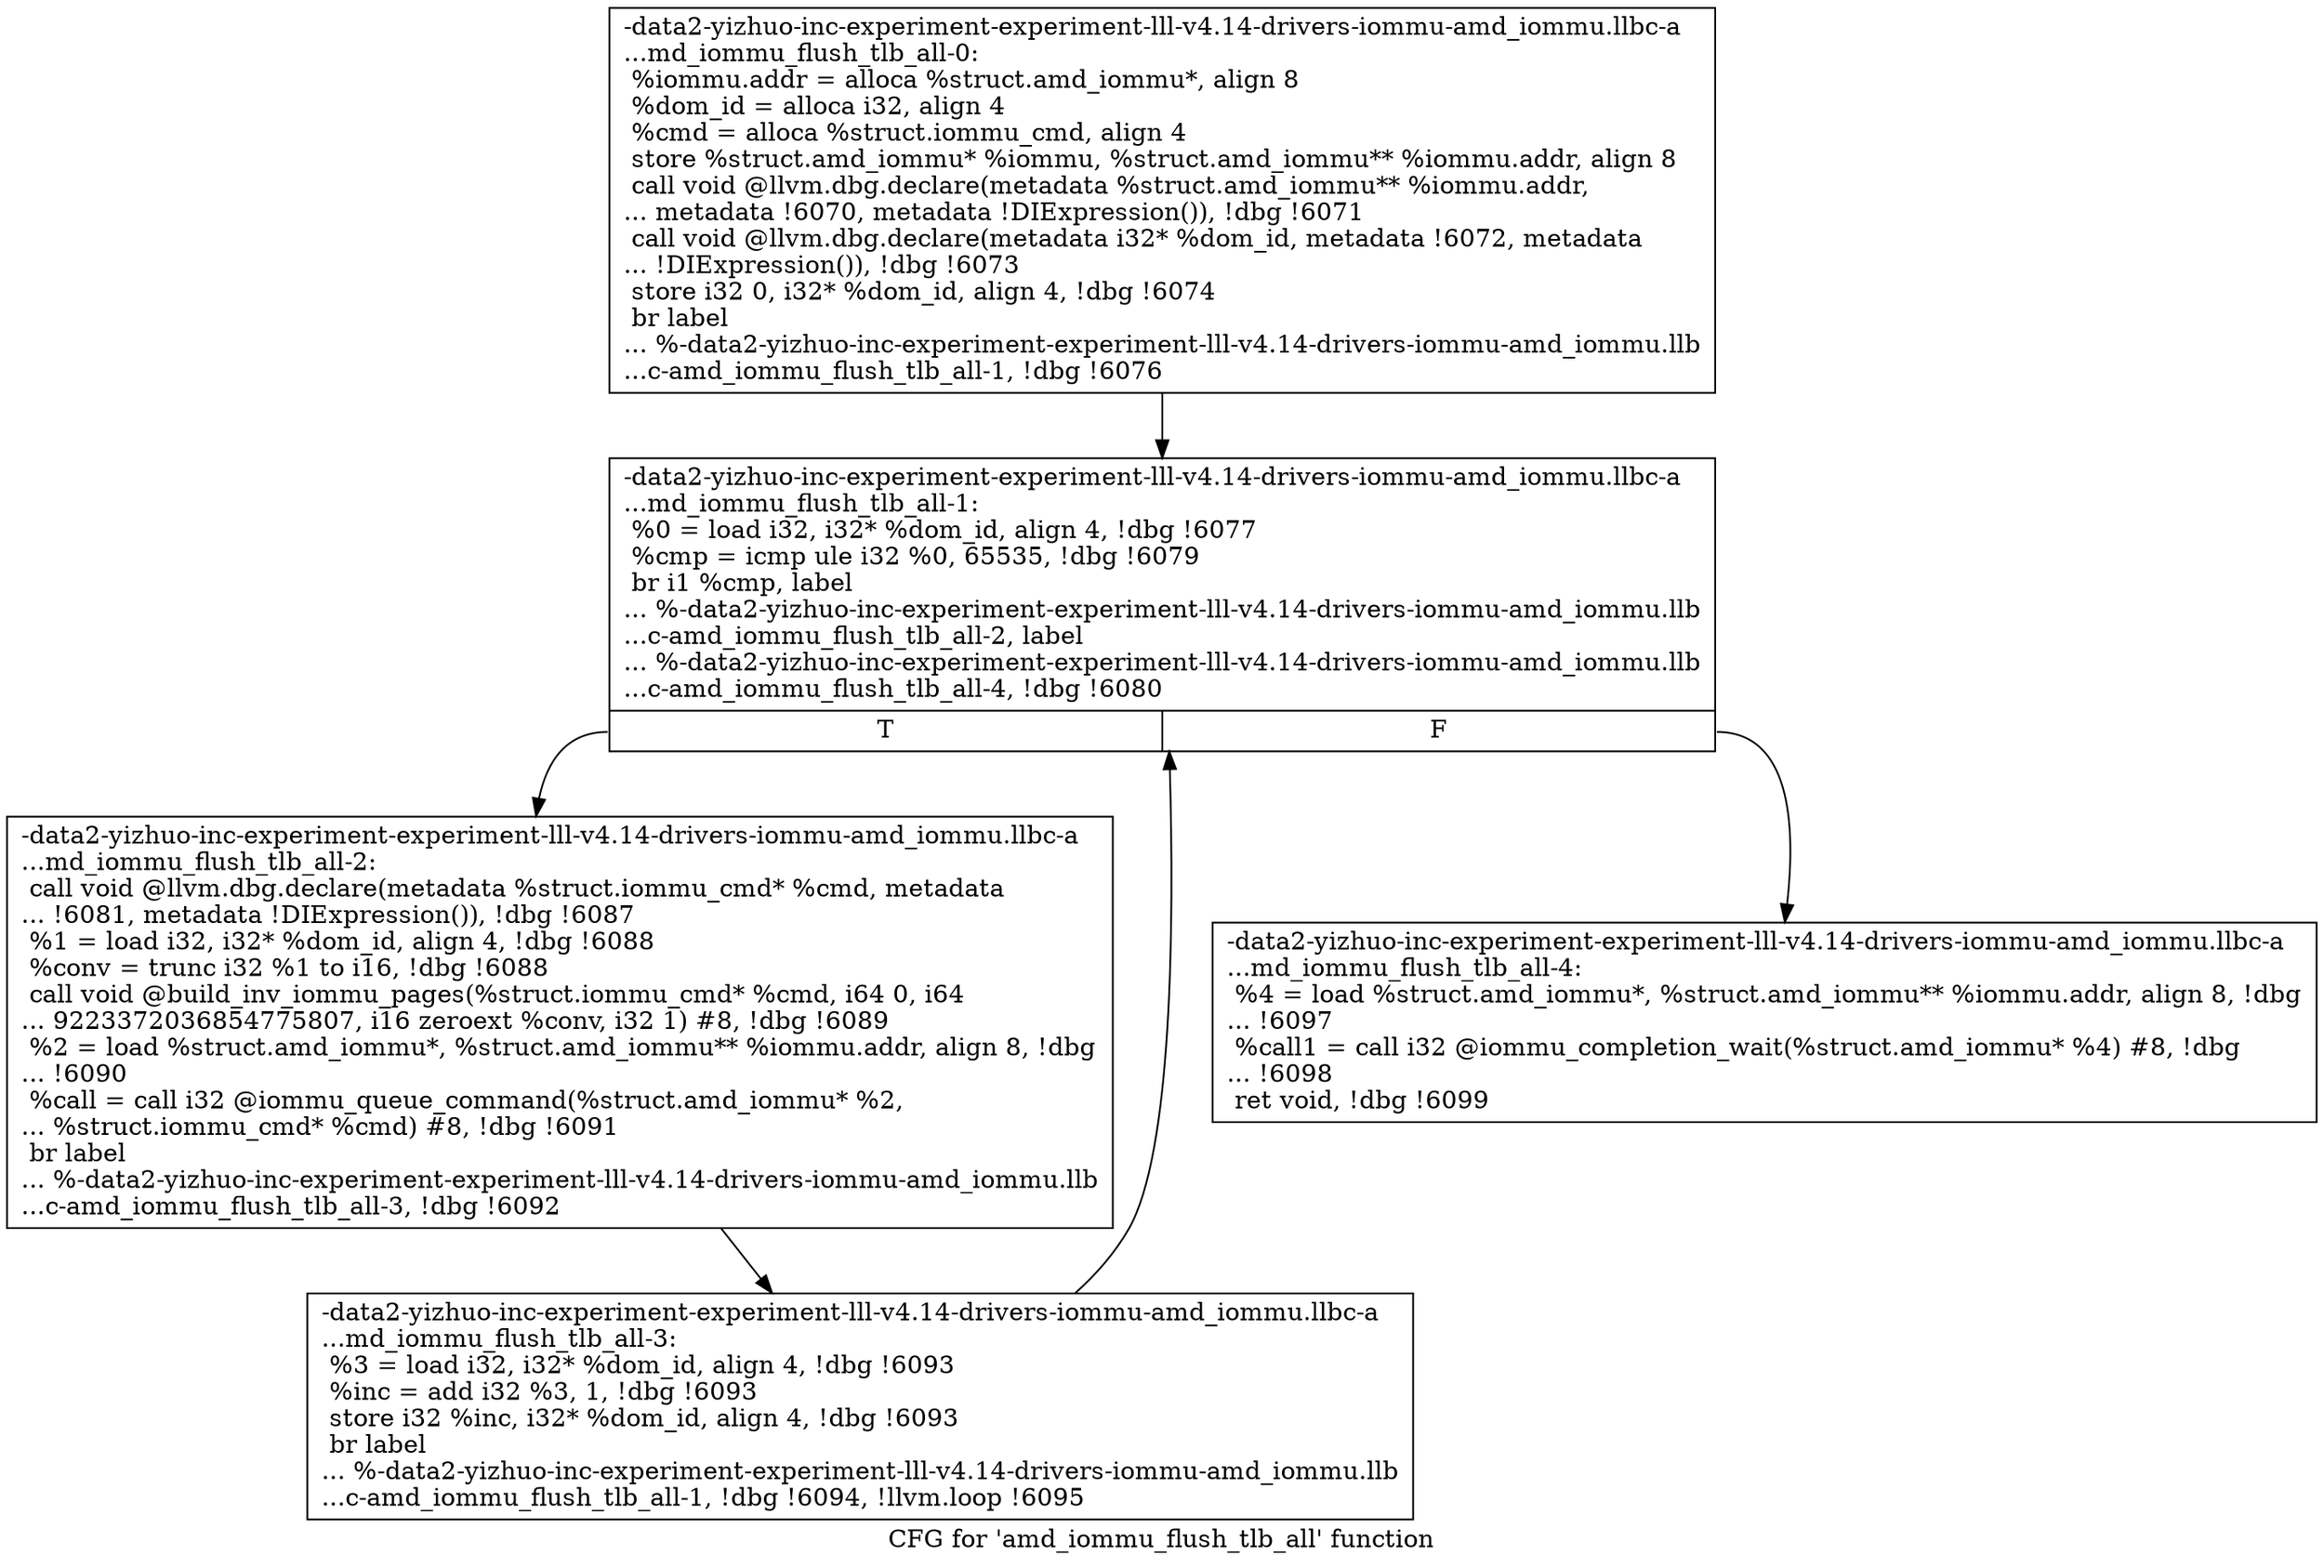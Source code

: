 digraph "CFG for 'amd_iommu_flush_tlb_all' function" {
	label="CFG for 'amd_iommu_flush_tlb_all' function";

	Node0x561b94650de0 [shape=record,label="{-data2-yizhuo-inc-experiment-experiment-lll-v4.14-drivers-iommu-amd_iommu.llbc-a\l...md_iommu_flush_tlb_all-0:\l  %iommu.addr = alloca %struct.amd_iommu*, align 8\l  %dom_id = alloca i32, align 4\l  %cmd = alloca %struct.iommu_cmd, align 4\l  store %struct.amd_iommu* %iommu, %struct.amd_iommu** %iommu.addr, align 8\l  call void @llvm.dbg.declare(metadata %struct.amd_iommu** %iommu.addr,\l... metadata !6070, metadata !DIExpression()), !dbg !6071\l  call void @llvm.dbg.declare(metadata i32* %dom_id, metadata !6072, metadata\l... !DIExpression()), !dbg !6073\l  store i32 0, i32* %dom_id, align 4, !dbg !6074\l  br label\l... %-data2-yizhuo-inc-experiment-experiment-lll-v4.14-drivers-iommu-amd_iommu.llb\l...c-amd_iommu_flush_tlb_all-1, !dbg !6076\l}"];
	Node0x561b94650de0 -> Node0x561b94652390;
	Node0x561b94652390 [shape=record,label="{-data2-yizhuo-inc-experiment-experiment-lll-v4.14-drivers-iommu-amd_iommu.llbc-a\l...md_iommu_flush_tlb_all-1: \l  %0 = load i32, i32* %dom_id, align 4, !dbg !6077\l  %cmp = icmp ule i32 %0, 65535, !dbg !6079\l  br i1 %cmp, label\l... %-data2-yizhuo-inc-experiment-experiment-lll-v4.14-drivers-iommu-amd_iommu.llb\l...c-amd_iommu_flush_tlb_all-2, label\l... %-data2-yizhuo-inc-experiment-experiment-lll-v4.14-drivers-iommu-amd_iommu.llb\l...c-amd_iommu_flush_tlb_all-4, !dbg !6080\l|{<s0>T|<s1>F}}"];
	Node0x561b94652390:s0 -> Node0x561b946523e0;
	Node0x561b94652390:s1 -> Node0x561b94652480;
	Node0x561b946523e0 [shape=record,label="{-data2-yizhuo-inc-experiment-experiment-lll-v4.14-drivers-iommu-amd_iommu.llbc-a\l...md_iommu_flush_tlb_all-2: \l  call void @llvm.dbg.declare(metadata %struct.iommu_cmd* %cmd, metadata\l... !6081, metadata !DIExpression()), !dbg !6087\l  %1 = load i32, i32* %dom_id, align 4, !dbg !6088\l  %conv = trunc i32 %1 to i16, !dbg !6088\l  call void @build_inv_iommu_pages(%struct.iommu_cmd* %cmd, i64 0, i64\l... 9223372036854775807, i16 zeroext %conv, i32 1) #8, !dbg !6089\l  %2 = load %struct.amd_iommu*, %struct.amd_iommu** %iommu.addr, align 8, !dbg\l... !6090\l  %call = call i32 @iommu_queue_command(%struct.amd_iommu* %2,\l... %struct.iommu_cmd* %cmd) #8, !dbg !6091\l  br label\l... %-data2-yizhuo-inc-experiment-experiment-lll-v4.14-drivers-iommu-amd_iommu.llb\l...c-amd_iommu_flush_tlb_all-3, !dbg !6092\l}"];
	Node0x561b946523e0 -> Node0x561b94652430;
	Node0x561b94652430 [shape=record,label="{-data2-yizhuo-inc-experiment-experiment-lll-v4.14-drivers-iommu-amd_iommu.llbc-a\l...md_iommu_flush_tlb_all-3: \l  %3 = load i32, i32* %dom_id, align 4, !dbg !6093\l  %inc = add i32 %3, 1, !dbg !6093\l  store i32 %inc, i32* %dom_id, align 4, !dbg !6093\l  br label\l... %-data2-yizhuo-inc-experiment-experiment-lll-v4.14-drivers-iommu-amd_iommu.llb\l...c-amd_iommu_flush_tlb_all-1, !dbg !6094, !llvm.loop !6095\l}"];
	Node0x561b94652430 -> Node0x561b94652390;
	Node0x561b94652480 [shape=record,label="{-data2-yizhuo-inc-experiment-experiment-lll-v4.14-drivers-iommu-amd_iommu.llbc-a\l...md_iommu_flush_tlb_all-4: \l  %4 = load %struct.amd_iommu*, %struct.amd_iommu** %iommu.addr, align 8, !dbg\l... !6097\l  %call1 = call i32 @iommu_completion_wait(%struct.amd_iommu* %4) #8, !dbg\l... !6098\l  ret void, !dbg !6099\l}"];
}
